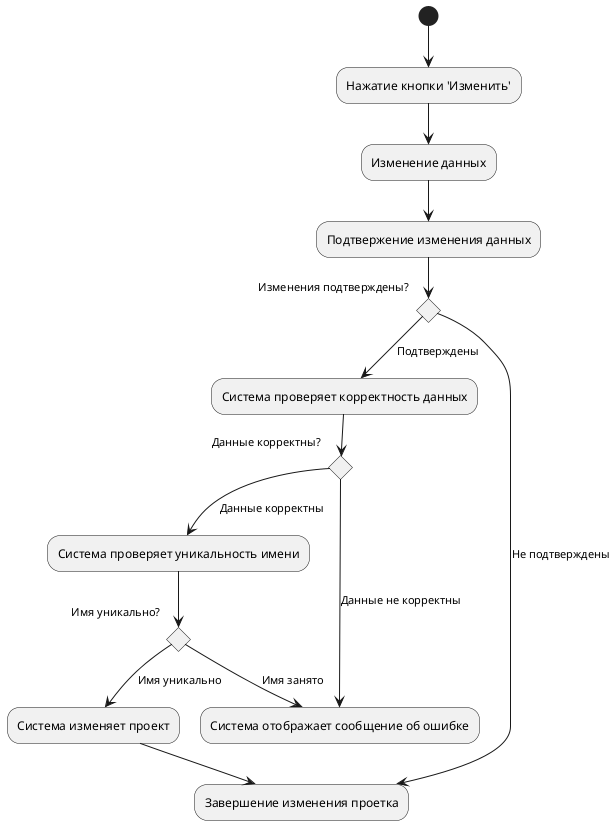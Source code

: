 @startuml
(*) --> "Нажатие кнопки 'Изменить'"
--> "Изменение данных"
--> "Подтвержение изменения данных"
if "Изменения подтверждены?" then
  --> [Подтверждены] "Система проверяет корректность данных"
  if "Данные корректны?" then
    --> [Данные корректны] "Система проверяет уникальность имени"
    if "Имя уникально?" then
      --> [Имя уникально] "Система изменяет проект"
      --> "Завершение изменения проетка"
    else
      --> [Имя занято] "Система отображает сообщение об ошибке"
    endif
  else
    --> [Данные не корректны] "Система отображает сообщение об ошибке"
  endif
else
  --> [Не подтверждены] "Завершение изменения проетка"
endif
@enduml